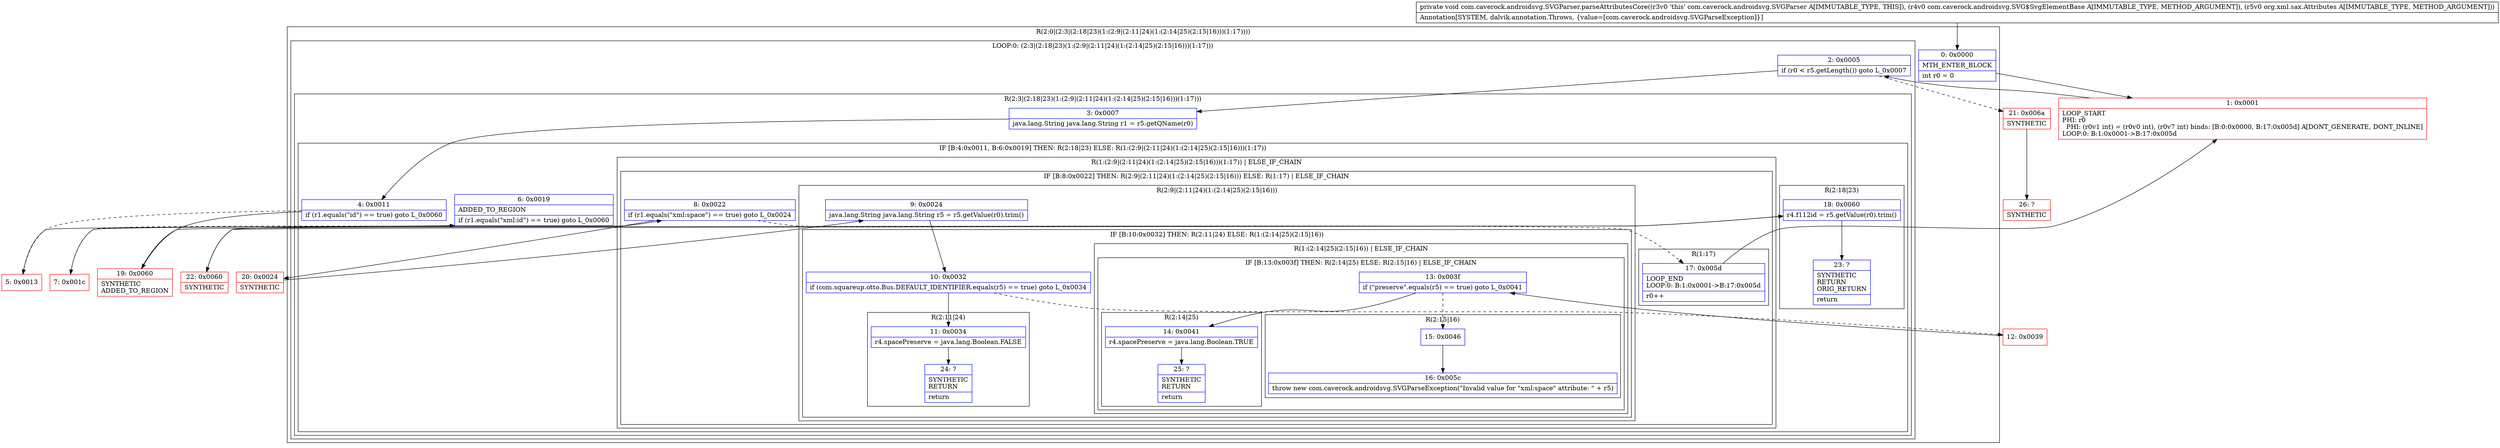 digraph "CFG forcom.caverock.androidsvg.SVGParser.parseAttributesCore(Lcom\/caverock\/androidsvg\/SVG$SvgElementBase;Lorg\/xml\/sax\/Attributes;)V" {
subgraph cluster_Region_874496996 {
label = "R(2:0|(2:3|(2:18|23)(1:(2:9|(2:11|24)(1:(2:14|25)(2:15|16)))(1:17))))";
node [shape=record,color=blue];
Node_0 [shape=record,label="{0\:\ 0x0000|MTH_ENTER_BLOCK\l|int r0 = 0\l}"];
subgraph cluster_LoopRegion_1474987045 {
label = "LOOP:0: (2:3|(2:18|23)(1:(2:9|(2:11|24)(1:(2:14|25)(2:15|16)))(1:17)))";
node [shape=record,color=blue];
Node_2 [shape=record,label="{2\:\ 0x0005|if (r0 \< r5.getLength()) goto L_0x0007\l}"];
subgraph cluster_Region_1929691562 {
label = "R(2:3|(2:18|23)(1:(2:9|(2:11|24)(1:(2:14|25)(2:15|16)))(1:17)))";
node [shape=record,color=blue];
Node_3 [shape=record,label="{3\:\ 0x0007|java.lang.String java.lang.String r1 = r5.getQName(r0)\l}"];
subgraph cluster_IfRegion_186002649 {
label = "IF [B:4:0x0011, B:6:0x0019] THEN: R(2:18|23) ELSE: R(1:(2:9|(2:11|24)(1:(2:14|25)(2:15|16)))(1:17))";
node [shape=record,color=blue];
Node_4 [shape=record,label="{4\:\ 0x0011|if (r1.equals(\"id\") == true) goto L_0x0060\l}"];
Node_6 [shape=record,label="{6\:\ 0x0019|ADDED_TO_REGION\l|if (r1.equals(\"xml:id\") == true) goto L_0x0060\l}"];
subgraph cluster_Region_969817293 {
label = "R(2:18|23)";
node [shape=record,color=blue];
Node_18 [shape=record,label="{18\:\ 0x0060|r4.f112id = r5.getValue(r0).trim()\l}"];
Node_23 [shape=record,label="{23\:\ ?|SYNTHETIC\lRETURN\lORIG_RETURN\l|return\l}"];
}
subgraph cluster_Region_1011728182 {
label = "R(1:(2:9|(2:11|24)(1:(2:14|25)(2:15|16)))(1:17)) | ELSE_IF_CHAIN\l";
node [shape=record,color=blue];
subgraph cluster_IfRegion_1590338944 {
label = "IF [B:8:0x0022] THEN: R(2:9|(2:11|24)(1:(2:14|25)(2:15|16))) ELSE: R(1:17) | ELSE_IF_CHAIN\l";
node [shape=record,color=blue];
Node_8 [shape=record,label="{8\:\ 0x0022|if (r1.equals(\"xml:space\") == true) goto L_0x0024\l}"];
subgraph cluster_Region_140397147 {
label = "R(2:9|(2:11|24)(1:(2:14|25)(2:15|16)))";
node [shape=record,color=blue];
Node_9 [shape=record,label="{9\:\ 0x0024|java.lang.String java.lang.String r5 = r5.getValue(r0).trim()\l}"];
subgraph cluster_IfRegion_380293824 {
label = "IF [B:10:0x0032] THEN: R(2:11|24) ELSE: R(1:(2:14|25)(2:15|16))";
node [shape=record,color=blue];
Node_10 [shape=record,label="{10\:\ 0x0032|if (com.squareup.otto.Bus.DEFAULT_IDENTIFIER.equals(r5) == true) goto L_0x0034\l}"];
subgraph cluster_Region_1328596301 {
label = "R(2:11|24)";
node [shape=record,color=blue];
Node_11 [shape=record,label="{11\:\ 0x0034|r4.spacePreserve = java.lang.Boolean.FALSE\l}"];
Node_24 [shape=record,label="{24\:\ ?|SYNTHETIC\lRETURN\l|return\l}"];
}
subgraph cluster_Region_808587159 {
label = "R(1:(2:14|25)(2:15|16)) | ELSE_IF_CHAIN\l";
node [shape=record,color=blue];
subgraph cluster_IfRegion_1817988828 {
label = "IF [B:13:0x003f] THEN: R(2:14|25) ELSE: R(2:15|16) | ELSE_IF_CHAIN\l";
node [shape=record,color=blue];
Node_13 [shape=record,label="{13\:\ 0x003f|if (\"preserve\".equals(r5) == true) goto L_0x0041\l}"];
subgraph cluster_Region_192502397 {
label = "R(2:14|25)";
node [shape=record,color=blue];
Node_14 [shape=record,label="{14\:\ 0x0041|r4.spacePreserve = java.lang.Boolean.TRUE\l}"];
Node_25 [shape=record,label="{25\:\ ?|SYNTHETIC\lRETURN\l|return\l}"];
}
subgraph cluster_Region_1444333418 {
label = "R(2:15|16)";
node [shape=record,color=blue];
Node_15 [shape=record,label="{15\:\ 0x0046}"];
Node_16 [shape=record,label="{16\:\ 0x005c|throw new com.caverock.androidsvg.SVGParseException(\"Invalid value for \"xml:space\" attribute: \" + r5)\l}"];
}
}
}
}
}
subgraph cluster_Region_551692415 {
label = "R(1:17)";
node [shape=record,color=blue];
Node_17 [shape=record,label="{17\:\ 0x005d|LOOP_END\lLOOP:0: B:1:0x0001\-\>B:17:0x005d\l|r0++\l}"];
}
}
}
}
}
}
}
Node_1 [shape=record,color=red,label="{1\:\ 0x0001|LOOP_START\lPHI: r0 \l  PHI: (r0v1 int) = (r0v0 int), (r0v7 int) binds: [B:0:0x0000, B:17:0x005d] A[DONT_GENERATE, DONT_INLINE]\lLOOP:0: B:1:0x0001\-\>B:17:0x005d\l}"];
Node_5 [shape=record,color=red,label="{5\:\ 0x0013}"];
Node_7 [shape=record,color=red,label="{7\:\ 0x001c}"];
Node_12 [shape=record,color=red,label="{12\:\ 0x0039}"];
Node_19 [shape=record,color=red,label="{19\:\ 0x0060|SYNTHETIC\lADDED_TO_REGION\l}"];
Node_20 [shape=record,color=red,label="{20\:\ 0x0024|SYNTHETIC\l}"];
Node_21 [shape=record,color=red,label="{21\:\ 0x006a|SYNTHETIC\l}"];
Node_22 [shape=record,color=red,label="{22\:\ 0x0060|SYNTHETIC\l}"];
Node_26 [shape=record,color=red,label="{26\:\ ?|SYNTHETIC\l}"];
MethodNode[shape=record,label="{private void com.caverock.androidsvg.SVGParser.parseAttributesCore((r3v0 'this' com.caverock.androidsvg.SVGParser A[IMMUTABLE_TYPE, THIS]), (r4v0 com.caverock.androidsvg.SVG$SvgElementBase A[IMMUTABLE_TYPE, METHOD_ARGUMENT]), (r5v0 org.xml.sax.Attributes A[IMMUTABLE_TYPE, METHOD_ARGUMENT]))  | Annotation[SYSTEM, dalvik.annotation.Throws, \{value=[com.caverock.androidsvg.SVGParseException]\}]\l}"];
MethodNode -> Node_0;
Node_0 -> Node_1;
Node_2 -> Node_3;
Node_2 -> Node_21[style=dashed];
Node_3 -> Node_4;
Node_4 -> Node_5[style=dashed];
Node_4 -> Node_19;
Node_6 -> Node_7[style=dashed];
Node_6 -> Node_22;
Node_18 -> Node_23;
Node_8 -> Node_17[style=dashed];
Node_8 -> Node_20;
Node_9 -> Node_10;
Node_10 -> Node_11;
Node_10 -> Node_12[style=dashed];
Node_11 -> Node_24;
Node_13 -> Node_14;
Node_13 -> Node_15[style=dashed];
Node_14 -> Node_25;
Node_15 -> Node_16;
Node_17 -> Node_1;
Node_1 -> Node_2;
Node_5 -> Node_6;
Node_7 -> Node_8;
Node_12 -> Node_13;
Node_19 -> Node_18;
Node_20 -> Node_9;
Node_21 -> Node_26;
Node_22 -> Node_18;
}

